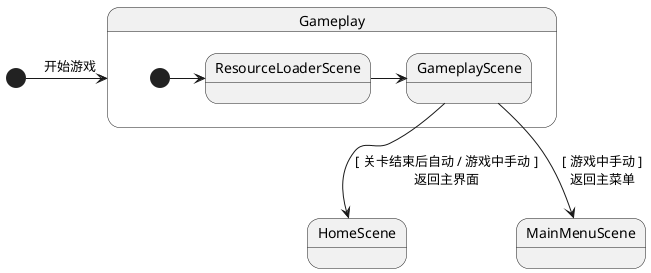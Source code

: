 @startuml

[*] -> Gameplay : 开始游戏

state Gameplay {

[*] -> ResourceLoaderScene
ResourceLoaderScene -> GameplayScene

}

GameplayScene --> HomeScene : [ 关卡结束后自动 / 游戏中手动 ]\n返回主界面
GameplayScene --> MainMenuScene : [ 游戏中手动 ]\n返回主菜单

@enduml
